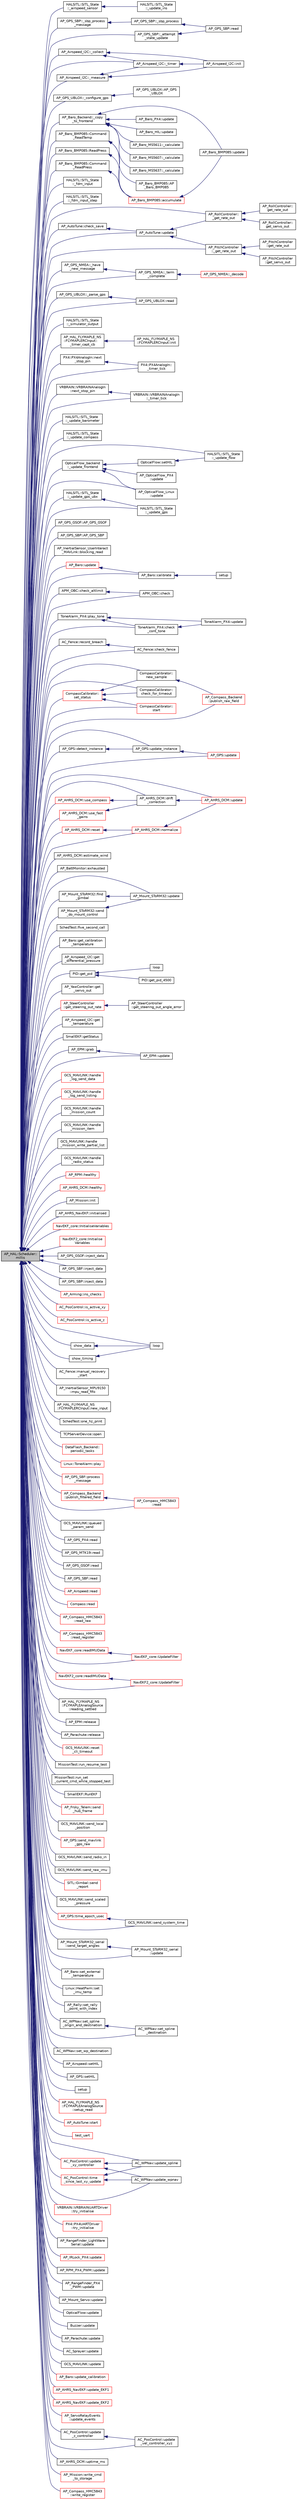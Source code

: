 digraph "AP_HAL::Scheduler::millis"
{
 // INTERACTIVE_SVG=YES
  edge [fontname="Helvetica",fontsize="10",labelfontname="Helvetica",labelfontsize="10"];
  node [fontname="Helvetica",fontsize="10",shape=record];
  rankdir="LR";
  Node1 [label="AP_HAL::Scheduler::\lmillis",height=0.2,width=0.4,color="black", fillcolor="grey75", style="filled", fontcolor="black"];
  Node1 -> Node2 [dir="back",color="midnightblue",fontsize="10",style="solid",fontname="Helvetica"];
  Node2 [label="HALSITL::SITL_State\l::_airspeed_sensor",height=0.2,width=0.4,color="black", fillcolor="white", style="filled",URL="$classHALSITL_1_1SITL__State.html#ae5917592b5a98291ace3e664c95b5ebc"];
  Node2 -> Node3 [dir="back",color="midnightblue",fontsize="10",style="solid",fontname="Helvetica"];
  Node3 [label="HALSITL::SITL_State\l::_update_ins",height=0.2,width=0.4,color="black", fillcolor="white", style="filled",URL="$classHALSITL_1_1SITL__State.html#a9f7ecf8cafc351952b5a22863fbeeda6"];
  Node1 -> Node4 [dir="back",color="midnightblue",fontsize="10",style="solid",fontname="Helvetica"];
  Node4 [label="AP_GPS_SBP::_attempt\l_state_update",height=0.2,width=0.4,color="black", fillcolor="white", style="filled",URL="$classAP__GPS__SBP.html#af9e1e7cae1c58891c9a47a6ae6425491"];
  Node4 -> Node5 [dir="back",color="midnightblue",fontsize="10",style="solid",fontname="Helvetica"];
  Node5 [label="AP_GPS_SBP::read",height=0.2,width=0.4,color="black", fillcolor="white", style="filled",URL="$classAP__GPS__SBP.html#a3fa95c1c1f83ad45a11a61d604e61d8d"];
  Node1 -> Node6 [dir="back",color="midnightblue",fontsize="10",style="solid",fontname="Helvetica"];
  Node6 [label="AP_Airspeed_I2C::_collect",height=0.2,width=0.4,color="black", fillcolor="white", style="filled",URL="$classAP__Airspeed__I2C.html#a2e3f4cba747d6d84f9a6ea3d405747f5"];
  Node6 -> Node7 [dir="back",color="midnightblue",fontsize="10",style="solid",fontname="Helvetica"];
  Node7 [label="AP_Airspeed_I2C::_timer",height=0.2,width=0.4,color="black", fillcolor="white", style="filled",URL="$classAP__Airspeed__I2C.html#ae0c3a29113f2d510c326ebfc9c430ba6"];
  Node7 -> Node8 [dir="back",color="midnightblue",fontsize="10",style="solid",fontname="Helvetica"];
  Node8 [label="AP_Airspeed_I2C::init",height=0.2,width=0.4,color="black", fillcolor="white", style="filled",URL="$classAP__Airspeed__I2C.html#a4b23d137404cccf692266d066dd126dc"];
  Node6 -> Node8 [dir="back",color="midnightblue",fontsize="10",style="solid",fontname="Helvetica"];
  Node1 -> Node9 [dir="back",color="midnightblue",fontsize="10",style="solid",fontname="Helvetica"];
  Node9 [label="AP_GPS_UBLOX::_configure_gps",height=0.2,width=0.4,color="black", fillcolor="white", style="filled",URL="$classAP__GPS__UBLOX.html#afb91ccbcc4849251ee0a39e3ef419375"];
  Node9 -> Node10 [dir="back",color="midnightblue",fontsize="10",style="solid",fontname="Helvetica"];
  Node10 [label="AP_GPS_UBLOX::AP_GPS\l_UBLOX",height=0.2,width=0.4,color="black", fillcolor="white", style="filled",URL="$classAP__GPS__UBLOX.html#a0544590f35bd965c5ac93f8d98a340df"];
  Node1 -> Node11 [dir="back",color="midnightblue",fontsize="10",style="solid",fontname="Helvetica"];
  Node11 [label="AP_Baro_Backend::_copy\l_to_frontend",height=0.2,width=0.4,color="black", fillcolor="white", style="filled",URL="$classAP__Baro__Backend.html#ad70c9cb450b4a7f5085d5b118ad90325"];
  Node11 -> Node12 [dir="back",color="midnightblue",fontsize="10",style="solid",fontname="Helvetica"];
  Node12 [label="AP_Baro_MS5611::_calculate",height=0.2,width=0.4,color="black", fillcolor="white", style="filled",URL="$classAP__Baro__MS5611.html#af4231d950df2a9656c6cf8ff6dee7d60"];
  Node11 -> Node13 [dir="back",color="midnightblue",fontsize="10",style="solid",fontname="Helvetica"];
  Node13 [label="AP_Baro_MS5607::_calculate",height=0.2,width=0.4,color="black", fillcolor="white", style="filled",URL="$classAP__Baro__MS5607.html#afa0f14f882000d9bf4dc410f064faa80"];
  Node11 -> Node14 [dir="back",color="midnightblue",fontsize="10",style="solid",fontname="Helvetica"];
  Node14 [label="AP_Baro_MS5637::_calculate",height=0.2,width=0.4,color="black", fillcolor="white", style="filled",URL="$classAP__Baro__MS5637.html#a9596a29b8efb4007604ce72965c3f7ad"];
  Node11 -> Node15 [dir="back",color="midnightblue",fontsize="10",style="solid",fontname="Helvetica"];
  Node15 [label="AP_Baro_PX4::update",height=0.2,width=0.4,color="black", fillcolor="white", style="filled",URL="$classAP__Baro__PX4.html#ad1567a4cad0762451ae7d01a5471d000"];
  Node11 -> Node16 [dir="back",color="midnightblue",fontsize="10",style="solid",fontname="Helvetica"];
  Node16 [label="AP_Baro_BMP085::update",height=0.2,width=0.4,color="black", fillcolor="white", style="filled",URL="$classAP__Baro__BMP085.html#a2aa3463e9e908fef68b1f5ab699f1357"];
  Node11 -> Node17 [dir="back",color="midnightblue",fontsize="10",style="solid",fontname="Helvetica"];
  Node17 [label="AP_Baro_HIL::update",height=0.2,width=0.4,color="black", fillcolor="white", style="filled",URL="$classAP__Baro__HIL.html#ae8fa8144136d020a776337f27c7cf7fa"];
  Node1 -> Node18 [dir="back",color="midnightblue",fontsize="10",style="solid",fontname="Helvetica"];
  Node18 [label="HALSITL::SITL_State\l::_fdm_input",height=0.2,width=0.4,color="black", fillcolor="white", style="filled",URL="$classHALSITL_1_1SITL__State.html#af9bfcaa8ed54183483f647e508c85ab8"];
  Node1 -> Node19 [dir="back",color="midnightblue",fontsize="10",style="solid",fontname="Helvetica"];
  Node19 [label="HALSITL::SITL_State\l::_fdm_input_step",height=0.2,width=0.4,color="black", fillcolor="white", style="filled",URL="$classHALSITL_1_1SITL__State.html#ae31c93a26ca780bb508dded2498e2e93"];
  Node1 -> Node20 [dir="back",color="midnightblue",fontsize="10",style="solid",fontname="Helvetica"];
  Node20 [label="AP_RollController::\l_get_rate_out",height=0.2,width=0.4,color="black", fillcolor="white", style="filled",URL="$classAP__RollController.html#a702a5fbdae8598e86dc2aa73b8f59089"];
  Node20 -> Node21 [dir="back",color="midnightblue",fontsize="10",style="solid",fontname="Helvetica"];
  Node21 [label="AP_RollController::\lget_rate_out",height=0.2,width=0.4,color="black", fillcolor="white", style="filled",URL="$classAP__RollController.html#a8cf832c8a75c50c1fd4caf4eace7b34f"];
  Node20 -> Node22 [dir="back",color="midnightblue",fontsize="10",style="solid",fontname="Helvetica"];
  Node22 [label="AP_RollController::\lget_servo_out",height=0.2,width=0.4,color="black", fillcolor="white", style="filled",URL="$classAP__RollController.html#a8995f6c95b27e132a6aa49f5fe9512ae"];
  Node1 -> Node23 [dir="back",color="midnightblue",fontsize="10",style="solid",fontname="Helvetica"];
  Node23 [label="AP_PitchController\l::_get_rate_out",height=0.2,width=0.4,color="black", fillcolor="white", style="filled",URL="$classAP__PitchController.html#a4613b491d225c7ee7eac435f79d7c495"];
  Node23 -> Node24 [dir="back",color="midnightblue",fontsize="10",style="solid",fontname="Helvetica"];
  Node24 [label="AP_PitchController\l::get_rate_out",height=0.2,width=0.4,color="black", fillcolor="white", style="filled",URL="$classAP__PitchController.html#ad305f4274a77eaffb5b0dc064cfc31ba"];
  Node23 -> Node25 [dir="back",color="midnightblue",fontsize="10",style="solid",fontname="Helvetica"];
  Node25 [label="AP_PitchController\l::get_servo_out",height=0.2,width=0.4,color="black", fillcolor="white", style="filled",URL="$classAP__PitchController.html#a705d9814ebad894375332f012dd768df"];
  Node1 -> Node26 [dir="back",color="midnightblue",fontsize="10",style="solid",fontname="Helvetica"];
  Node26 [label="AP_GPS_NMEA::_have\l_new_message",height=0.2,width=0.4,color="black", fillcolor="white", style="filled",URL="$classAP__GPS__NMEA.html#ac00d59b8629fb189c9c3845a0947c1fc",tooltip="return true if we have a new set of NMEA messages "];
  Node26 -> Node27 [dir="back",color="midnightblue",fontsize="10",style="solid",fontname="Helvetica"];
  Node27 [label="AP_GPS_NMEA::_term\l_complete",height=0.2,width=0.4,color="black", fillcolor="white", style="filled",URL="$classAP__GPS__NMEA.html#ab82936a41e41786f03aea079978de6bc"];
  Node27 -> Node28 [dir="back",color="midnightblue",fontsize="10",style="solid",fontname="Helvetica"];
  Node28 [label="AP_GPS_NMEA::_decode",height=0.2,width=0.4,color="red", fillcolor="white", style="filled",URL="$classAP__GPS__NMEA.html#a955545b788a23ec083d91b961391429b"];
  Node1 -> Node29 [dir="back",color="midnightblue",fontsize="10",style="solid",fontname="Helvetica"];
  Node29 [label="AP_Airspeed_I2C::_measure",height=0.2,width=0.4,color="black", fillcolor="white", style="filled",URL="$classAP__Airspeed__I2C.html#ad0ec1b71cf2afb80bc810818662c3420"];
  Node29 -> Node7 [dir="back",color="midnightblue",fontsize="10",style="solid",fontname="Helvetica"];
  Node29 -> Node8 [dir="back",color="midnightblue",fontsize="10",style="solid",fontname="Helvetica"];
  Node1 -> Node30 [dir="back",color="midnightblue",fontsize="10",style="solid",fontname="Helvetica"];
  Node30 [label="AP_GPS_UBLOX::_parse_gps",height=0.2,width=0.4,color="black", fillcolor="white", style="filled",URL="$classAP__GPS__UBLOX.html#a16ae8ab4b0babfbc2245beb0a438ec33"];
  Node30 -> Node31 [dir="back",color="midnightblue",fontsize="10",style="solid",fontname="Helvetica"];
  Node31 [label="AP_GPS_UBLOX::read",height=0.2,width=0.4,color="black", fillcolor="white", style="filled",URL="$classAP__GPS__UBLOX.html#a09825f5ca37ee9bdb5e0939a4073a84e"];
  Node1 -> Node32 [dir="back",color="midnightblue",fontsize="10",style="solid",fontname="Helvetica"];
  Node32 [label="AP_GPS_SBP::_sbp_process\l_message",height=0.2,width=0.4,color="black", fillcolor="white", style="filled",URL="$classAP__GPS__SBP.html#a95d51866fda5a620229c74d5684acce4"];
  Node32 -> Node33 [dir="back",color="midnightblue",fontsize="10",style="solid",fontname="Helvetica"];
  Node33 [label="AP_GPS_SBP::_sbp_process",height=0.2,width=0.4,color="black", fillcolor="white", style="filled",URL="$classAP__GPS__SBP.html#ad6291fa91e5c338da770ffdfefb6cd8a"];
  Node33 -> Node5 [dir="back",color="midnightblue",fontsize="10",style="solid",fontname="Helvetica"];
  Node1 -> Node34 [dir="back",color="midnightblue",fontsize="10",style="solid",fontname="Helvetica"];
  Node34 [label="HALSITL::SITL_State\l::_simulator_output",height=0.2,width=0.4,color="black", fillcolor="white", style="filled",URL="$classHALSITL_1_1SITL__State.html#abc81c3711f55857cc308a45ff01abdee"];
  Node1 -> Node27 [dir="back",color="midnightblue",fontsize="10",style="solid",fontname="Helvetica"];
  Node1 -> Node7 [dir="back",color="midnightblue",fontsize="10",style="solid",fontname="Helvetica"];
  Node1 -> Node35 [dir="back",color="midnightblue",fontsize="10",style="solid",fontname="Helvetica"];
  Node35 [label="AP_HAL_FLYMAPLE_NS\l::FLYMAPLERCInput::\l_timer_capt_cb",height=0.2,width=0.4,color="black", fillcolor="white", style="filled",URL="$classAP__HAL__FLYMAPLE__NS_1_1FLYMAPLERCInput.html#a0bc4ed79ccf76a16ff3fefd99bcb5c50"];
  Node35 -> Node36 [dir="back",color="midnightblue",fontsize="10",style="solid",fontname="Helvetica"];
  Node36 [label="AP_HAL_FLYMAPLE_NS\l::FLYMAPLERCInput::init",height=0.2,width=0.4,color="black", fillcolor="white", style="filled",URL="$classAP__HAL__FLYMAPLE__NS_1_1FLYMAPLERCInput.html#a2fe97dc26f329cd018d4cff6884f5d74"];
  Node1 -> Node37 [dir="back",color="midnightblue",fontsize="10",style="solid",fontname="Helvetica"];
  Node37 [label="PX4::PX4AnalogIn::\l_timer_tick",height=0.2,width=0.4,color="black", fillcolor="white", style="filled",URL="$classPX4_1_1PX4AnalogIn.html#a8a56bfd768600281c018928ffe92e638"];
  Node1 -> Node38 [dir="back",color="midnightblue",fontsize="10",style="solid",fontname="Helvetica"];
  Node38 [label="VRBRAIN::VRBRAINAnalogIn\l::_timer_tick",height=0.2,width=0.4,color="black", fillcolor="white", style="filled",URL="$classVRBRAIN_1_1VRBRAINAnalogIn.html#a40d1f2b6221fd1af277a15d8c4c2b841"];
  Node1 -> Node39 [dir="back",color="midnightblue",fontsize="10",style="solid",fontname="Helvetica"];
  Node39 [label="HALSITL::SITL_State\l::_update_barometer",height=0.2,width=0.4,color="black", fillcolor="white", style="filled",URL="$classHALSITL_1_1SITL__State.html#ad26bb1d7830251e69d15f0fbb02068cf"];
  Node1 -> Node40 [dir="back",color="midnightblue",fontsize="10",style="solid",fontname="Helvetica"];
  Node40 [label="HALSITL::SITL_State\l::_update_compass",height=0.2,width=0.4,color="black", fillcolor="white", style="filled",URL="$classHALSITL_1_1SITL__State.html#aa519ffad661a850c5b8534c2973fd888"];
  Node1 -> Node41 [dir="back",color="midnightblue",fontsize="10",style="solid",fontname="Helvetica"];
  Node41 [label="HALSITL::SITL_State\l::_update_flow",height=0.2,width=0.4,color="black", fillcolor="white", style="filled",URL="$classHALSITL_1_1SITL__State.html#a37c3534ef88c31b2d57f0aee8018d6ed"];
  Node1 -> Node42 [dir="back",color="midnightblue",fontsize="10",style="solid",fontname="Helvetica"];
  Node42 [label="OpticalFlow_backend\l::_update_frontend",height=0.2,width=0.4,color="black", fillcolor="white", style="filled",URL="$classOpticalFlow__backend.html#ab72ed837eb3db59b87bf26c3bc5cc6b8"];
  Node42 -> Node43 [dir="back",color="midnightblue",fontsize="10",style="solid",fontname="Helvetica"];
  Node43 [label="OpticalFlow::setHIL",height=0.2,width=0.4,color="black", fillcolor="white", style="filled",URL="$classOpticalFlow.html#a03fd2db14c3efc228551e702303d59f8"];
  Node43 -> Node41 [dir="back",color="midnightblue",fontsize="10",style="solid",fontname="Helvetica"];
  Node42 -> Node44 [dir="back",color="midnightblue",fontsize="10",style="solid",fontname="Helvetica"];
  Node44 [label="AP_OpticalFlow_PX4\l::update",height=0.2,width=0.4,color="black", fillcolor="white", style="filled",URL="$classAP__OpticalFlow__PX4.html#a7dd61e7b2db436c10012fc17c378d4ac"];
  Node42 -> Node45 [dir="back",color="midnightblue",fontsize="10",style="solid",fontname="Helvetica"];
  Node45 [label="AP_OpticalFlow_Linux\l::update",height=0.2,width=0.4,color="black", fillcolor="white", style="filled",URL="$classAP__OpticalFlow__Linux.html#a88800d4451ce550131031a4629a0c57a"];
  Node1 -> Node46 [dir="back",color="midnightblue",fontsize="10",style="solid",fontname="Helvetica"];
  Node46 [label="HALSITL::SITL_State\l::_update_gps",height=0.2,width=0.4,color="black", fillcolor="white", style="filled",URL="$classHALSITL_1_1SITL__State.html#a09b6857a6f87a51390d4e045cb671207"];
  Node1 -> Node47 [dir="back",color="midnightblue",fontsize="10",style="solid",fontname="Helvetica"];
  Node47 [label="HALSITL::SITL_State\l::_update_gps_ubx",height=0.2,width=0.4,color="black", fillcolor="white", style="filled",URL="$classHALSITL_1_1SITL__State.html#ae951381abd36ab24c6a4311ebf78a8e9"];
  Node47 -> Node46 [dir="back",color="midnightblue",fontsize="10",style="solid",fontname="Helvetica"];
  Node1 -> Node48 [dir="back",color="midnightblue",fontsize="10",style="solid",fontname="Helvetica"];
  Node48 [label="AP_GPS_GSOF::AP_GPS_GSOF",height=0.2,width=0.4,color="black", fillcolor="white", style="filled",URL="$classAP__GPS__GSOF.html#aec41afcb9cf873ac94f3da3591f375cc"];
  Node1 -> Node49 [dir="back",color="midnightblue",fontsize="10",style="solid",fontname="Helvetica"];
  Node49 [label="AP_GPS_SBP::AP_GPS_SBP",height=0.2,width=0.4,color="black", fillcolor="white", style="filled",URL="$classAP__GPS__SBP.html#a5330643cab6ccc8bdd48a139d27d7bf0"];
  Node1 -> Node50 [dir="back",color="midnightblue",fontsize="10",style="solid",fontname="Helvetica"];
  Node50 [label="AP_InertialSensor_UserInteract\l_MAVLink::blocking_read",height=0.2,width=0.4,color="black", fillcolor="white", style="filled",URL="$classAP__InertialSensor__UserInteract__MAVLink.html#a48aca70929432691988f04da6a6797e9"];
  Node1 -> Node51 [dir="back",color="midnightblue",fontsize="10",style="solid",fontname="Helvetica"];
  Node51 [label="AP_Baro::calibrate",height=0.2,width=0.4,color="black", fillcolor="white", style="filled",URL="$classAP__Baro.html#aead101a2ea48cacf195ea157e8b5c7da"];
  Node51 -> Node52 [dir="back",color="midnightblue",fontsize="10",style="solid",fontname="Helvetica"];
  Node52 [label="setup",height=0.2,width=0.4,color="black", fillcolor="white", style="filled",URL="$BARO__generic_8cpp.html#a4fc01d736fe50cf5b977f755b675f11d"];
  Node1 -> Node53 [dir="back",color="midnightblue",fontsize="10",style="solid",fontname="Helvetica"];
  Node53 [label="APM_OBC::check",height=0.2,width=0.4,color="black", fillcolor="white", style="filled",URL="$classAPM__OBC.html#abcd546549be8688ab9cd0c46147dc077"];
  Node1 -> Node54 [dir="back",color="midnightblue",fontsize="10",style="solid",fontname="Helvetica"];
  Node54 [label="APM_OBC::check_altlimit",height=0.2,width=0.4,color="black", fillcolor="white", style="filled",URL="$classAPM__OBC.html#a208f90315a886e5688d8f425425afad8"];
  Node54 -> Node53 [dir="back",color="midnightblue",fontsize="10",style="solid",fontname="Helvetica"];
  Node1 -> Node55 [dir="back",color="midnightblue",fontsize="10",style="solid",fontname="Helvetica"];
  Node55 [label="ToneAlarm_PX4::check\l_cont_tone",height=0.2,width=0.4,color="black", fillcolor="white", style="filled",URL="$classToneAlarm__PX4.html#abb5cda80288f2d2dca9d9e5c7e5fd920"];
  Node55 -> Node56 [dir="back",color="midnightblue",fontsize="10",style="solid",fontname="Helvetica"];
  Node56 [label="ToneAlarm_PX4::update",height=0.2,width=0.4,color="black", fillcolor="white", style="filled",URL="$classToneAlarm__PX4.html#afa62a6241bf150720d1f8d16c9e41cc2",tooltip="update - updates led according to timed_updated. Should be called at 50Hz "];
  Node1 -> Node57 [dir="back",color="midnightblue",fontsize="10",style="solid",fontname="Helvetica"];
  Node57 [label="AC_Fence::check_fence",height=0.2,width=0.4,color="black", fillcolor="white", style="filled",URL="$classAC__Fence.html#a730e2005dc74a0a70ee16bfb9569baeb"];
  Node1 -> Node58 [dir="back",color="midnightblue",fontsize="10",style="solid",fontname="Helvetica"];
  Node58 [label="CompassCalibrator::\lcheck_for_timeout",height=0.2,width=0.4,color="black", fillcolor="white", style="filled",URL="$classCompassCalibrator.html#a62c2a942fc44357860fe22df7ffdccf2"];
  Node1 -> Node59 [dir="back",color="midnightblue",fontsize="10",style="solid",fontname="Helvetica"];
  Node59 [label="AP_AutoTune::check_save",height=0.2,width=0.4,color="black", fillcolor="white", style="filled",URL="$classAP__AutoTune.html#ac05a94ad7cd4c42e14182d9ba5f861db"];
  Node59 -> Node60 [dir="back",color="midnightblue",fontsize="10",style="solid",fontname="Helvetica"];
  Node60 [label="AP_AutoTune::update",height=0.2,width=0.4,color="black", fillcolor="white", style="filled",URL="$classAP__AutoTune.html#af5c523db0ac4313e8098fec4b8f5f2f1"];
  Node60 -> Node20 [dir="back",color="midnightblue",fontsize="10",style="solid",fontname="Helvetica"];
  Node60 -> Node23 [dir="back",color="midnightblue",fontsize="10",style="solid",fontname="Helvetica"];
  Node1 -> Node61 [dir="back",color="midnightblue",fontsize="10",style="solid",fontname="Helvetica"];
  Node61 [label="AP_Baro_BMP085::Command\l_ReadPress",height=0.2,width=0.4,color="black", fillcolor="white", style="filled",URL="$classAP__Baro__BMP085.html#a3e1a7692b1f37a05939ba7c42bc63fc8"];
  Node61 -> Node62 [dir="back",color="midnightblue",fontsize="10",style="solid",fontname="Helvetica"];
  Node62 [label="AP_Baro_BMP085::accumulate",height=0.2,width=0.4,color="red", fillcolor="white", style="filled",URL="$classAP__Baro__BMP085.html#a17a0aef961a4ce8aa39073d889f678d6"];
  Node62 -> Node16 [dir="back",color="midnightblue",fontsize="10",style="solid",fontname="Helvetica"];
  Node1 -> Node63 [dir="back",color="midnightblue",fontsize="10",style="solid",fontname="Helvetica"];
  Node63 [label="AP_Baro_BMP085::Command\l_ReadTemp",height=0.2,width=0.4,color="black", fillcolor="white", style="filled",URL="$classAP__Baro__BMP085.html#a1d67783c485f23ca9c80a97bd5722c21"];
  Node63 -> Node62 [dir="back",color="midnightblue",fontsize="10",style="solid",fontname="Helvetica"];
  Node63 -> Node64 [dir="back",color="midnightblue",fontsize="10",style="solid",fontname="Helvetica"];
  Node64 [label="AP_Baro_BMP085::AP\l_Baro_BMP085",height=0.2,width=0.4,color="black", fillcolor="white", style="filled",URL="$classAP__Baro__BMP085.html#a2391b8ea8db43eed0d79e419798e747f"];
  Node1 -> Node65 [dir="back",color="midnightblue",fontsize="10",style="solid",fontname="Helvetica"];
  Node65 [label="AP_GPS::detect_instance",height=0.2,width=0.4,color="black", fillcolor="white", style="filled",URL="$classAP__GPS.html#a4bdd5c70ed358b4147a58c7d09f040dd"];
  Node65 -> Node66 [dir="back",color="midnightblue",fontsize="10",style="solid",fontname="Helvetica"];
  Node66 [label="AP_GPS::update_instance",height=0.2,width=0.4,color="black", fillcolor="white", style="filled",URL="$classAP__GPS.html#a83302e8b52e5d01ae67375b3542eb460"];
  Node66 -> Node67 [dir="back",color="midnightblue",fontsize="10",style="solid",fontname="Helvetica"];
  Node67 [label="AP_GPS::update",height=0.2,width=0.4,color="red", fillcolor="white", style="filled",URL="$classAP__GPS.html#afe04427a47ab5e630cb979815abd911e"];
  Node1 -> Node68 [dir="back",color="midnightblue",fontsize="10",style="solid",fontname="Helvetica"];
  Node68 [label="AP_AHRS_DCM::drift\l_correction",height=0.2,width=0.4,color="black", fillcolor="white", style="filled",URL="$classAP__AHRS__DCM.html#a8c3304b59bc6a27f24c686985c100549"];
  Node68 -> Node69 [dir="back",color="midnightblue",fontsize="10",style="solid",fontname="Helvetica"];
  Node69 [label="AP_AHRS_DCM::update",height=0.2,width=0.4,color="red", fillcolor="white", style="filled",URL="$classAP__AHRS__DCM.html#a6bf59b99999767fdbf4dfd363bc51bfd"];
  Node1 -> Node70 [dir="back",color="midnightblue",fontsize="10",style="solid",fontname="Helvetica"];
  Node70 [label="AP_AHRS_DCM::estimate_wind",height=0.2,width=0.4,color="black", fillcolor="white", style="filled",URL="$classAP__AHRS__DCM.html#a757a939cd2b3276bd34493d797abdbbc"];
  Node1 -> Node71 [dir="back",color="midnightblue",fontsize="10",style="solid",fontname="Helvetica"];
  Node71 [label="AP_BattMonitor::exhausted",height=0.2,width=0.4,color="black", fillcolor="white", style="filled",URL="$classAP__BattMonitor.html#af4f82f91854e1a8b04745ab05f932c0f",tooltip="exhausted - returns true if the battery&#39;s voltage remains below the low_voltage for 10 seconds or rem..."];
  Node1 -> Node72 [dir="back",color="midnightblue",fontsize="10",style="solid",fontname="Helvetica"];
  Node72 [label="AP_Mount_SToRM32::find\l_gimbal",height=0.2,width=0.4,color="black", fillcolor="white", style="filled",URL="$classAP__Mount__SToRM32.html#a2ec4b2a08f50c26bc0e81c0108ce4c68"];
  Node72 -> Node73 [dir="back",color="midnightblue",fontsize="10",style="solid",fontname="Helvetica"];
  Node73 [label="AP_Mount_SToRM32::update",height=0.2,width=0.4,color="black", fillcolor="white", style="filled",URL="$classAP__Mount__SToRM32.html#ace0a2b82782d8c587ed2ae17fc123e99"];
  Node1 -> Node74 [dir="back",color="midnightblue",fontsize="10",style="solid",fontname="Helvetica"];
  Node74 [label="SchedTest::five_second_call",height=0.2,width=0.4,color="black", fillcolor="white", style="filled",URL="$classSchedTest.html#ab41681c4e9b1eda12cc3f85ed89e82cf"];
  Node1 -> Node75 [dir="back",color="midnightblue",fontsize="10",style="solid",fontname="Helvetica"];
  Node75 [label="AP_Baro::get_calibration\l_temperature",height=0.2,width=0.4,color="black", fillcolor="white", style="filled",URL="$classAP__Baro.html#ac362a60180eae7eea6837c9b89d1ce06"];
  Node1 -> Node76 [dir="back",color="midnightblue",fontsize="10",style="solid",fontname="Helvetica"];
  Node76 [label="AP_Airspeed_I2C::get\l_differential_pressure",height=0.2,width=0.4,color="black", fillcolor="white", style="filled",URL="$classAP__Airspeed__I2C.html#a19646e46f5a7bea4c397472e9d22ebe6"];
  Node1 -> Node77 [dir="back",color="midnightblue",fontsize="10",style="solid",fontname="Helvetica"];
  Node77 [label="PID::get_pid",height=0.2,width=0.4,color="black", fillcolor="white", style="filled",URL="$classPID.html#a28e600e906e006863e9018e66422bde6"];
  Node77 -> Node78 [dir="back",color="midnightblue",fontsize="10",style="solid",fontname="Helvetica"];
  Node78 [label="PID::get_pid_4500",height=0.2,width=0.4,color="black", fillcolor="white", style="filled",URL="$classPID.html#ac4e023c6e2d4957b670110e0466a7539"];
  Node77 -> Node79 [dir="back",color="midnightblue",fontsize="10",style="solid",fontname="Helvetica"];
  Node79 [label="loop",height=0.2,width=0.4,color="black", fillcolor="white", style="filled",URL="$examples_2pid_2pid_8cpp.html#afe461d27b9c48d5921c00d521181f12f"];
  Node1 -> Node80 [dir="back",color="midnightblue",fontsize="10",style="solid",fontname="Helvetica"];
  Node80 [label="AP_YawController::get\l_servo_out",height=0.2,width=0.4,color="black", fillcolor="white", style="filled",URL="$classAP__YawController.html#a0cff30a9e52de0ba04dd26661a1f4506"];
  Node1 -> Node81 [dir="back",color="midnightblue",fontsize="10",style="solid",fontname="Helvetica"];
  Node81 [label="AP_SteerController\l::get_steering_out_rate",height=0.2,width=0.4,color="red", fillcolor="white", style="filled",URL="$classAP__SteerController.html#aaf42965b867c847976199bb550f7a529"];
  Node81 -> Node82 [dir="back",color="midnightblue",fontsize="10",style="solid",fontname="Helvetica"];
  Node82 [label="AP_SteerController\l::get_steering_out_angle_error",height=0.2,width=0.4,color="black", fillcolor="white", style="filled",URL="$classAP__SteerController.html#a58fa2b841c4507318c4560ff237b4db9"];
  Node1 -> Node83 [dir="back",color="midnightblue",fontsize="10",style="solid",fontname="Helvetica"];
  Node83 [label="AP_Airspeed_I2C::get\l_temperature",height=0.2,width=0.4,color="black", fillcolor="white", style="filled",URL="$classAP__Airspeed__I2C.html#a2a8f5a8b413401574b140a28de2194d2"];
  Node1 -> Node84 [dir="back",color="midnightblue",fontsize="10",style="solid",fontname="Helvetica"];
  Node84 [label="SmallEKF::getStatus",height=0.2,width=0.4,color="black", fillcolor="white", style="filled",URL="$classSmallEKF.html#a9db97124124c9e6b66d122c0ba91ed8c"];
  Node1 -> Node85 [dir="back",color="midnightblue",fontsize="10",style="solid",fontname="Helvetica"];
  Node85 [label="AP_EPM::grab",height=0.2,width=0.4,color="black", fillcolor="white", style="filled",URL="$classAP__EPM.html#a01be3c7a9089329a69c7a24e3bcd03da"];
  Node85 -> Node86 [dir="back",color="midnightblue",fontsize="10",style="solid",fontname="Helvetica"];
  Node86 [label="AP_EPM::update",height=0.2,width=0.4,color="black", fillcolor="white", style="filled",URL="$classAP__EPM.html#a2546cd964a2695acfe0e6eb56aaf8718"];
  Node1 -> Node87 [dir="back",color="midnightblue",fontsize="10",style="solid",fontname="Helvetica"];
  Node87 [label="GCS_MAVLINK::handle\l_log_send_data",height=0.2,width=0.4,color="red", fillcolor="white", style="filled",URL="$classGCS__MAVLINK.html#a85823a47df8b14becd807722f9f90b80"];
  Node1 -> Node88 [dir="back",color="midnightblue",fontsize="10",style="solid",fontname="Helvetica"];
  Node88 [label="GCS_MAVLINK::handle\l_log_send_listing",height=0.2,width=0.4,color="red", fillcolor="white", style="filled",URL="$classGCS__MAVLINK.html#add5099b4e743990e0e0de5bc607660e6"];
  Node1 -> Node89 [dir="back",color="midnightblue",fontsize="10",style="solid",fontname="Helvetica"];
  Node89 [label="GCS_MAVLINK::handle\l_mission_count",height=0.2,width=0.4,color="black", fillcolor="white", style="filled",URL="$classGCS__MAVLINK.html#ac7ef3fc15b352cb905b202906367e466"];
  Node1 -> Node90 [dir="back",color="midnightblue",fontsize="10",style="solid",fontname="Helvetica"];
  Node90 [label="GCS_MAVLINK::handle\l_mission_item",height=0.2,width=0.4,color="black", fillcolor="white", style="filled",URL="$classGCS__MAVLINK.html#a143a91427102a9aea995d10bad67f435"];
  Node1 -> Node91 [dir="back",color="midnightblue",fontsize="10",style="solid",fontname="Helvetica"];
  Node91 [label="GCS_MAVLINK::handle\l_mission_write_partial_list",height=0.2,width=0.4,color="black", fillcolor="white", style="filled",URL="$classGCS__MAVLINK.html#add72083180081323352d4f701ae0d7d2"];
  Node1 -> Node92 [dir="back",color="midnightblue",fontsize="10",style="solid",fontname="Helvetica"];
  Node92 [label="GCS_MAVLINK::handle\l_radio_status",height=0.2,width=0.4,color="black", fillcolor="white", style="filled",URL="$classGCS__MAVLINK.html#a95855cb1b5e848b644d0fdeb1009a031"];
  Node1 -> Node93 [dir="back",color="midnightblue",fontsize="10",style="solid",fontname="Helvetica"];
  Node93 [label="AP_RPM::healthy",height=0.2,width=0.4,color="red", fillcolor="white", style="filled",URL="$classAP__RPM.html#abc56e8f9ca5bfb3c35d8e01f819913c3"];
  Node1 -> Node94 [dir="back",color="midnightblue",fontsize="10",style="solid",fontname="Helvetica"];
  Node94 [label="AP_AHRS_DCM::healthy",height=0.2,width=0.4,color="red", fillcolor="white", style="filled",URL="$classAP__AHRS__DCM.html#a69d16f18baeae031627c15ae162b3371"];
  Node1 -> Node95 [dir="back",color="midnightblue",fontsize="10",style="solid",fontname="Helvetica"];
  Node95 [label="AP_Mission::init",height=0.2,width=0.4,color="black", fillcolor="white", style="filled",URL="$classAP__Mission.html#aca08705d731469bf69daa788d93af56b",tooltip="init - initialises this library including checks the version in eeprom matches this library ..."];
  Node1 -> Node96 [dir="back",color="midnightblue",fontsize="10",style="solid",fontname="Helvetica"];
  Node96 [label="AP_AHRS_NavEKF::initialised",height=0.2,width=0.4,color="black", fillcolor="white", style="filled",URL="$classAP__AHRS__NavEKF.html#a7a85c2a353c2a684b6c5ade622a99ede"];
  Node1 -> Node97 [dir="back",color="midnightblue",fontsize="10",style="solid",fontname="Helvetica"];
  Node97 [label="NavEKF_core::InitialiseVariables",height=0.2,width=0.4,color="red", fillcolor="white", style="filled",URL="$classNavEKF__core.html#ab210d038b218505544b05cff43916437"];
  Node1 -> Node98 [dir="back",color="midnightblue",fontsize="10",style="solid",fontname="Helvetica"];
  Node98 [label="NavEKF2_core::Initialise\lVariables",height=0.2,width=0.4,color="red", fillcolor="white", style="filled",URL="$classNavEKF2__core.html#a1558cddf403660156210ac9d7dcf29db"];
  Node1 -> Node99 [dir="back",color="midnightblue",fontsize="10",style="solid",fontname="Helvetica"];
  Node99 [label="AP_GPS_GSOF::inject_data",height=0.2,width=0.4,color="black", fillcolor="white", style="filled",URL="$classAP__GPS__GSOF.html#a590e9e36a3700ad140f910411ff93b7e"];
  Node1 -> Node100 [dir="back",color="midnightblue",fontsize="10",style="solid",fontname="Helvetica"];
  Node100 [label="AP_GPS_SBF::inject_data",height=0.2,width=0.4,color="black", fillcolor="white", style="filled",URL="$classAP__GPS__SBF.html#a207ff9b8de4419edaa8f0966df7bbcdf"];
  Node1 -> Node101 [dir="back",color="midnightblue",fontsize="10",style="solid",fontname="Helvetica"];
  Node101 [label="AP_GPS_SBP::inject_data",height=0.2,width=0.4,color="black", fillcolor="white", style="filled",URL="$classAP__GPS__SBP.html#a839cd0de09e74c87975706b11b8859e8"];
  Node1 -> Node102 [dir="back",color="midnightblue",fontsize="10",style="solid",fontname="Helvetica"];
  Node102 [label="AP_Arming::ins_checks",height=0.2,width=0.4,color="red", fillcolor="white", style="filled",URL="$classAP__Arming.html#a98bb929393d206413a92adb94d443fc8"];
  Node1 -> Node103 [dir="back",color="midnightblue",fontsize="10",style="solid",fontname="Helvetica"];
  Node103 [label="AC_PosControl::is_active_xy",height=0.2,width=0.4,color="red", fillcolor="white", style="filled",URL="$classAC__PosControl.html#ad6864eaa25734c3908f5a77da3499a60"];
  Node1 -> Node104 [dir="back",color="midnightblue",fontsize="10",style="solid",fontname="Helvetica"];
  Node104 [label="AC_PosControl::is_active_z",height=0.2,width=0.4,color="red", fillcolor="white", style="filled",URL="$classAC__PosControl.html#aeaaab19261649e644c0c83b471a0325c"];
  Node1 -> Node105 [dir="back",color="midnightblue",fontsize="10",style="solid",fontname="Helvetica"];
  Node105 [label="loop",height=0.2,width=0.4,color="black", fillcolor="white", style="filled",URL="$AP__ADC__test_8cpp.html#afe461d27b9c48d5921c00d521181f12f"];
  Node1 -> Node106 [dir="back",color="midnightblue",fontsize="10",style="solid",fontname="Helvetica"];
  Node106 [label="AC_Fence::manual_recovery\l_start",height=0.2,width=0.4,color="black", fillcolor="white", style="filled",URL="$classAC__Fence.html#a32ddec2d811a21b723c83fca515a2004"];
  Node1 -> Node107 [dir="back",color="midnightblue",fontsize="10",style="solid",fontname="Helvetica"];
  Node107 [label="AP_InertialSensor_MPU9150\l::mpu_read_fifo",height=0.2,width=0.4,color="black", fillcolor="white", style="filled",URL="$classAP__InertialSensor__MPU9150.html#a4ffc7c830891e19a289795dc80886b42",tooltip="Get one packet from the FIFO. If sensors does not contain a particular sensor, disregard the data ret..."];
  Node1 -> Node108 [dir="back",color="midnightblue",fontsize="10",style="solid",fontname="Helvetica"];
  Node108 [label="AP_HAL_FLYMAPLE_NS\l::FLYMAPLERCInput::new_input",height=0.2,width=0.4,color="black", fillcolor="white", style="filled",URL="$classAP__HAL__FLYMAPLE__NS_1_1FLYMAPLERCInput.html#af3509a1f005083255b720e603b656531"];
  Node1 -> Node109 [dir="back",color="midnightblue",fontsize="10",style="solid",fontname="Helvetica"];
  Node109 [label="CompassCalibrator::\lnew_sample",height=0.2,width=0.4,color="black", fillcolor="white", style="filled",URL="$classCompassCalibrator.html#a6c7c445f97797add8279be5f7c2e112b"];
  Node109 -> Node110 [dir="back",color="midnightblue",fontsize="10",style="solid",fontname="Helvetica"];
  Node110 [label="AP_Compass_Backend\l::publish_raw_field",height=0.2,width=0.4,color="red", fillcolor="white", style="filled",URL="$classAP__Compass__Backend.html#ab7b0a43b8bfefe376092c2733bd69e4d"];
  Node1 -> Node111 [dir="back",color="midnightblue",fontsize="10",style="solid",fontname="Helvetica"];
  Node111 [label="PX4::PX4AnalogIn::next\l_stop_pin",height=0.2,width=0.4,color="black", fillcolor="white", style="filled",URL="$classPX4_1_1PX4AnalogIn.html#a7faa536d4196883a2cc9e634e7ef2bc3"];
  Node111 -> Node37 [dir="back",color="midnightblue",fontsize="10",style="solid",fontname="Helvetica"];
  Node1 -> Node112 [dir="back",color="midnightblue",fontsize="10",style="solid",fontname="Helvetica"];
  Node112 [label="VRBRAIN::VRBRAINAnalogIn\l::next_stop_pin",height=0.2,width=0.4,color="black", fillcolor="white", style="filled",URL="$classVRBRAIN_1_1VRBRAINAnalogIn.html#a3bd770ed51b38ce10d4f5db6f234485c"];
  Node112 -> Node38 [dir="back",color="midnightblue",fontsize="10",style="solid",fontname="Helvetica"];
  Node1 -> Node113 [dir="back",color="midnightblue",fontsize="10",style="solid",fontname="Helvetica"];
  Node113 [label="AP_AHRS_DCM::normalize",height=0.2,width=0.4,color="red", fillcolor="white", style="filled",URL="$classAP__AHRS__DCM.html#ace68e355f57ff433c22fab05ebecd549"];
  Node113 -> Node69 [dir="back",color="midnightblue",fontsize="10",style="solid",fontname="Helvetica"];
  Node1 -> Node114 [dir="back",color="midnightblue",fontsize="10",style="solid",fontname="Helvetica"];
  Node114 [label="SchedTest::one_hz_print",height=0.2,width=0.4,color="black", fillcolor="white", style="filled",URL="$classSchedTest.html#ab11a8f097babc5182851db5293ac2f50"];
  Node1 -> Node115 [dir="back",color="midnightblue",fontsize="10",style="solid",fontname="Helvetica"];
  Node115 [label="TCPServerDevice::open",height=0.2,width=0.4,color="black", fillcolor="white", style="filled",URL="$classTCPServerDevice.html#a79e43f960fa60a6d9f9334aafd08c90d"];
  Node1 -> Node116 [dir="back",color="midnightblue",fontsize="10",style="solid",fontname="Helvetica"];
  Node116 [label="DataFlash_Backend::\lperiodic_tasks",height=0.2,width=0.4,color="red", fillcolor="white", style="filled",URL="$classDataFlash__Backend.html#a1b3798baa61b65119a1bcdf82fd32df0"];
  Node1 -> Node117 [dir="back",color="midnightblue",fontsize="10",style="solid",fontname="Helvetica"];
  Node117 [label="Linux::ToneAlarm::play",height=0.2,width=0.4,color="red", fillcolor="white", style="filled",URL="$classLinux_1_1ToneAlarm.html#a397b7e793fa1026d00205f539106d653"];
  Node1 -> Node118 [dir="back",color="midnightblue",fontsize="10",style="solid",fontname="Helvetica"];
  Node118 [label="ToneAlarm_PX4::play_tone",height=0.2,width=0.4,color="black", fillcolor="white", style="filled",URL="$classToneAlarm__PX4.html#a6b00305a172a33a394db378444bc4683",tooltip="play_tune - play one of the pre-defined tunes "];
  Node118 -> Node55 [dir="back",color="midnightblue",fontsize="10",style="solid",fontname="Helvetica"];
  Node118 -> Node56 [dir="back",color="midnightblue",fontsize="10",style="solid",fontname="Helvetica"];
  Node1 -> Node119 [dir="back",color="midnightblue",fontsize="10",style="solid",fontname="Helvetica"];
  Node119 [label="AP_GPS_SBF::process\l_message",height=0.2,width=0.4,color="red", fillcolor="white", style="filled",URL="$classAP__GPS__SBF.html#a302b0e8422996c2cabb9dfac0eae59a4"];
  Node1 -> Node120 [dir="back",color="midnightblue",fontsize="10",style="solid",fontname="Helvetica"];
  Node120 [label="AP_Compass_Backend\l::publish_filtered_field",height=0.2,width=0.4,color="red", fillcolor="white", style="filled",URL="$classAP__Compass__Backend.html#af32338076ec4e219abfa6c9b703d1477"];
  Node120 -> Node121 [dir="back",color="midnightblue",fontsize="10",style="solid",fontname="Helvetica"];
  Node121 [label="AP_Compass_HMC5843\l::read",height=0.2,width=0.4,color="red", fillcolor="white", style="filled",URL="$classAP__Compass__HMC5843.html#afbf15e406f6274c4ed9aab8212411a54"];
  Node1 -> Node110 [dir="back",color="midnightblue",fontsize="10",style="solid",fontname="Helvetica"];
  Node1 -> Node122 [dir="back",color="midnightblue",fontsize="10",style="solid",fontname="Helvetica"];
  Node122 [label="GCS_MAVLINK::queued\l_param_send",height=0.2,width=0.4,color="black", fillcolor="white", style="filled",URL="$classGCS__MAVLINK.html#a508b2da2af9a77f175c60cac467cec70",tooltip="Send the next pending parameter, called from deferred message handling code. "];
  Node1 -> Node123 [dir="back",color="midnightblue",fontsize="10",style="solid",fontname="Helvetica"];
  Node123 [label="AP_GPS_PX4::read",height=0.2,width=0.4,color="black", fillcolor="white", style="filled",URL="$classAP__GPS__PX4.html#a1524e119c5802347062847fb5774507c"];
  Node1 -> Node124 [dir="back",color="midnightblue",fontsize="10",style="solid",fontname="Helvetica"];
  Node124 [label="AP_GPS_MTK19::read",height=0.2,width=0.4,color="black", fillcolor="white", style="filled",URL="$classAP__GPS__MTK19.html#a92f18f6ce5cbb0b091bbb4bbb6275350"];
  Node1 -> Node125 [dir="back",color="midnightblue",fontsize="10",style="solid",fontname="Helvetica"];
  Node125 [label="AP_GPS_GSOF::read",height=0.2,width=0.4,color="black", fillcolor="white", style="filled",URL="$classAP__GPS__GSOF.html#a05f0d6c9ab14dda532ecdb6882029284"];
  Node1 -> Node126 [dir="back",color="midnightblue",fontsize="10",style="solid",fontname="Helvetica"];
  Node126 [label="AP_GPS_SBF::read",height=0.2,width=0.4,color="black", fillcolor="white", style="filled",URL="$classAP__GPS__SBF.html#a5d9c1999aa212fff0587dad4b306c97d"];
  Node1 -> Node127 [dir="back",color="midnightblue",fontsize="10",style="solid",fontname="Helvetica"];
  Node127 [label="AP_Airspeed::read",height=0.2,width=0.4,color="red", fillcolor="white", style="filled",URL="$classAP__Airspeed.html#af713d23fce3c9a5e78e043d4e3b2d012"];
  Node1 -> Node121 [dir="back",color="midnightblue",fontsize="10",style="solid",fontname="Helvetica"];
  Node1 -> Node31 [dir="back",color="midnightblue",fontsize="10",style="solid",fontname="Helvetica"];
  Node1 -> Node128 [dir="back",color="midnightblue",fontsize="10",style="solid",fontname="Helvetica"];
  Node128 [label="Compass::read",height=0.2,width=0.4,color="red", fillcolor="white", style="filled",URL="$classCompass.html#a2593e947a6c8a4937dccd2d367158b74"];
  Node1 -> Node129 [dir="back",color="midnightblue",fontsize="10",style="solid",fontname="Helvetica"];
  Node129 [label="AP_Compass_HMC5843\l::read_raw",height=0.2,width=0.4,color="red", fillcolor="white", style="filled",URL="$classAP__Compass__HMC5843.html#ad5a86abb47507e4536a898dbbe80d58b"];
  Node1 -> Node130 [dir="back",color="midnightblue",fontsize="10",style="solid",fontname="Helvetica"];
  Node130 [label="AP_Compass_HMC5843\l::read_register",height=0.2,width=0.4,color="red", fillcolor="white", style="filled",URL="$classAP__Compass__HMC5843.html#abbf4ec20bf2ac1f67830a9c0ce5d3ee8"];
  Node1 -> Node131 [dir="back",color="midnightblue",fontsize="10",style="solid",fontname="Helvetica"];
  Node131 [label="NavEKF_core::readIMUData",height=0.2,width=0.4,color="red", fillcolor="white", style="filled",URL="$classNavEKF__core.html#a0b8753dcc1d36c72406a21320e2d15e4"];
  Node131 -> Node132 [dir="back",color="midnightblue",fontsize="10",style="solid",fontname="Helvetica"];
  Node132 [label="NavEKF_core::UpdateFilter",height=0.2,width=0.4,color="red", fillcolor="white", style="filled",URL="$classNavEKF__core.html#addb3791473c00d6f49b485ae3ce22f26"];
  Node1 -> Node133 [dir="back",color="midnightblue",fontsize="10",style="solid",fontname="Helvetica"];
  Node133 [label="NavEKF2_core::readIMUData",height=0.2,width=0.4,color="red", fillcolor="white", style="filled",URL="$classNavEKF2__core.html#a1f2a0ba92a52069437a3d0a192a6e88c"];
  Node133 -> Node134 [dir="back",color="midnightblue",fontsize="10",style="solid",fontname="Helvetica"];
  Node134 [label="NavEKF2_core::UpdateFilter",height=0.2,width=0.4,color="red", fillcolor="white", style="filled",URL="$classNavEKF2__core.html#a5f5c815cbd5ebba30d731f89f87726c3"];
  Node1 -> Node135 [dir="back",color="midnightblue",fontsize="10",style="solid",fontname="Helvetica"];
  Node135 [label="AP_HAL_FLYMAPLE_NS\l::FLYMAPLEAnalogSource\l::reading_settled",height=0.2,width=0.4,color="black", fillcolor="white", style="filled",URL="$classAP__HAL__FLYMAPLE__NS_1_1FLYMAPLEAnalogSource.html#a25e700679726aee65c04292e5882bf79"];
  Node1 -> Node136 [dir="back",color="midnightblue",fontsize="10",style="solid",fontname="Helvetica"];
  Node136 [label="AP_Baro_BMP085::ReadPress",height=0.2,width=0.4,color="black", fillcolor="white", style="filled",URL="$classAP__Baro__BMP085.html#a18bb599496f0605476c4202c65b75b50"];
  Node136 -> Node62 [dir="back",color="midnightblue",fontsize="10",style="solid",fontname="Helvetica"];
  Node1 -> Node137 [dir="back",color="midnightblue",fontsize="10",style="solid",fontname="Helvetica"];
  Node137 [label="AC_Fence::record_breach",height=0.2,width=0.4,color="black", fillcolor="white", style="filled",URL="$classAC__Fence.html#a501071ae142ab3cf07ffa27b5e926d76",tooltip="record_breach - update breach bitmask, time and count "];
  Node137 -> Node57 [dir="back",color="midnightblue",fontsize="10",style="solid",fontname="Helvetica"];
  Node1 -> Node138 [dir="back",color="midnightblue",fontsize="10",style="solid",fontname="Helvetica"];
  Node138 [label="AP_EPM::release",height=0.2,width=0.4,color="black", fillcolor="white", style="filled",URL="$classAP__EPM.html#a61ca34fceb6859d47320cae3d006fa57"];
  Node1 -> Node139 [dir="back",color="midnightblue",fontsize="10",style="solid",fontname="Helvetica"];
  Node139 [label="AP_Parachute::release",height=0.2,width=0.4,color="black", fillcolor="white", style="filled",URL="$classAP__Parachute.html#a703e793e24ca4e859f6c7bb4aafa70a4",tooltip="release - release parachute "];
  Node1 -> Node140 [dir="back",color="midnightblue",fontsize="10",style="solid",fontname="Helvetica"];
  Node140 [label="AP_AHRS_DCM::reset",height=0.2,width=0.4,color="red", fillcolor="white", style="filled",URL="$classAP__AHRS__DCM.html#ab7eaf00b45361ca1c55149781c10bb82"];
  Node140 -> Node113 [dir="back",color="midnightblue",fontsize="10",style="solid",fontname="Helvetica"];
  Node1 -> Node141 [dir="back",color="midnightblue",fontsize="10",style="solid",fontname="Helvetica"];
  Node141 [label="GCS_MAVLINK::reset\l_cli_timeout",height=0.2,width=0.4,color="red", fillcolor="white", style="filled",URL="$classGCS__MAVLINK.html#af5e92e687223f8a102363b90f325e612"];
  Node1 -> Node142 [dir="back",color="midnightblue",fontsize="10",style="solid",fontname="Helvetica"];
  Node142 [label="MissionTest::run_resume_test",height=0.2,width=0.4,color="black", fillcolor="white", style="filled",URL="$classMissionTest.html#af8b75f25f2b1c7fdd51ab19c4ee42ec8"];
  Node1 -> Node143 [dir="back",color="midnightblue",fontsize="10",style="solid",fontname="Helvetica"];
  Node143 [label="MissionTest::run_set\l_current_cmd_while_stopped_test",height=0.2,width=0.4,color="black", fillcolor="white", style="filled",URL="$classMissionTest.html#aa5175c099befd271fcc279deb7e28b06"];
  Node1 -> Node144 [dir="back",color="midnightblue",fontsize="10",style="solid",fontname="Helvetica"];
  Node144 [label="SmallEKF::RunEKF",height=0.2,width=0.4,color="black", fillcolor="white", style="filled",URL="$classSmallEKF.html#a2085035fbcf013282be948f977080cf9"];
  Node1 -> Node145 [dir="back",color="midnightblue",fontsize="10",style="solid",fontname="Helvetica"];
  Node145 [label="AP_Mount_SToRM32::send\l_do_mount_control",height=0.2,width=0.4,color="black", fillcolor="white", style="filled",URL="$classAP__Mount__SToRM32.html#afbc8c4a8c0d95c2d6e4afdadd93c9777"];
  Node145 -> Node73 [dir="back",color="midnightblue",fontsize="10",style="solid",fontname="Helvetica"];
  Node1 -> Node146 [dir="back",color="midnightblue",fontsize="10",style="solid",fontname="Helvetica"];
  Node146 [label="AP_Frsky_Telem::send\l_hub_frame",height=0.2,width=0.4,color="red", fillcolor="white", style="filled",URL="$classAP__Frsky__Telem.html#ae386d05deadb794547df5a4e22edcc8a"];
  Node1 -> Node147 [dir="back",color="midnightblue",fontsize="10",style="solid",fontname="Helvetica"];
  Node147 [label="GCS_MAVLINK::send_local\l_position",height=0.2,width=0.4,color="black", fillcolor="white", style="filled",URL="$classGCS__MAVLINK.html#a54258436ca5c1c90e9f4bf3aae0b6a9e"];
  Node1 -> Node148 [dir="back",color="midnightblue",fontsize="10",style="solid",fontname="Helvetica"];
  Node148 [label="AP_GPS::send_mavlink\l_gps_raw",height=0.2,width=0.4,color="red", fillcolor="white", style="filled",URL="$classAP__GPS.html#a266ef4a39f7a303fc1905bf7f9e4ed09"];
  Node1 -> Node149 [dir="back",color="midnightblue",fontsize="10",style="solid",fontname="Helvetica"];
  Node149 [label="GCS_MAVLINK::send_radio_in",height=0.2,width=0.4,color="black", fillcolor="white", style="filled",URL="$classGCS__MAVLINK.html#a03e7084a4853eca1ecddded452fc3a14"];
  Node1 -> Node150 [dir="back",color="midnightblue",fontsize="10",style="solid",fontname="Helvetica"];
  Node150 [label="GCS_MAVLINK::send_raw_imu",height=0.2,width=0.4,color="black", fillcolor="white", style="filled",URL="$classGCS__MAVLINK.html#a1ea3917be194d738e83571ae4910eb80"];
  Node1 -> Node151 [dir="back",color="midnightblue",fontsize="10",style="solid",fontname="Helvetica"];
  Node151 [label="SITL::Gimbal::send\l_report",height=0.2,width=0.4,color="red", fillcolor="white", style="filled",URL="$classSITL_1_1Gimbal.html#a00f906442d0f5303c7270feb21a2792d"];
  Node1 -> Node152 [dir="back",color="midnightblue",fontsize="10",style="solid",fontname="Helvetica"];
  Node152 [label="GCS_MAVLINK::send_scaled\l_pressure",height=0.2,width=0.4,color="black", fillcolor="white", style="filled",URL="$classGCS__MAVLINK.html#a3804af6dbb30a886e02e2a3a86f199de"];
  Node1 -> Node153 [dir="back",color="midnightblue",fontsize="10",style="solid",fontname="Helvetica"];
  Node153 [label="GCS_MAVLINK::send_system_time",height=0.2,width=0.4,color="black", fillcolor="white", style="filled",URL="$classGCS__MAVLINK.html#acd96cf28f3dcc21e316f119b2573516f"];
  Node1 -> Node154 [dir="back",color="midnightblue",fontsize="10",style="solid",fontname="Helvetica"];
  Node154 [label="AP_Mount_SToRM32_serial\l::send_target_angles",height=0.2,width=0.4,color="black", fillcolor="white", style="filled",URL="$classAP__Mount__SToRM32__serial.html#a99b1ca746a149d5bd5d9a710e82d1ee5"];
  Node154 -> Node155 [dir="back",color="midnightblue",fontsize="10",style="solid",fontname="Helvetica"];
  Node155 [label="AP_Mount_SToRM32_serial\l::update",height=0.2,width=0.4,color="black", fillcolor="white", style="filled",URL="$classAP__Mount__SToRM32__serial.html#a0e8996b1bfa413cf9fbaef55e5bb0fb4"];
  Node1 -> Node156 [dir="back",color="midnightblue",fontsize="10",style="solid",fontname="Helvetica"];
  Node156 [label="AP_Baro::set_external\l_temperature",height=0.2,width=0.4,color="black", fillcolor="white", style="filled",URL="$classAP__Baro.html#a6efd89cc278ac45acd3bc35ce38f5505"];
  Node1 -> Node157 [dir="back",color="midnightblue",fontsize="10",style="solid",fontname="Helvetica"];
  Node157 [label="Linux::HeatPwm::set\l_imu_temp",height=0.2,width=0.4,color="black", fillcolor="white", style="filled",URL="$classLinux_1_1HeatPwm.html#a9efbbb82e8cc8bced46144455abec9cb"];
  Node1 -> Node158 [dir="back",color="midnightblue",fontsize="10",style="solid",fontname="Helvetica"];
  Node158 [label="AP_Rally::set_rally\l_point_with_index",height=0.2,width=0.4,color="black", fillcolor="white", style="filled",URL="$classAP__Rally.html#a7d931e38aad349dec7ef42965f8d6a60"];
  Node1 -> Node159 [dir="back",color="midnightblue",fontsize="10",style="solid",fontname="Helvetica"];
  Node159 [label="AC_WPNav::set_spline\l_destination",height=0.2,width=0.4,color="black", fillcolor="white", style="filled",URL="$classAC__WPNav.html#a2b69b65d22efd7793a6f081678f9b8a1"];
  Node1 -> Node160 [dir="back",color="midnightblue",fontsize="10",style="solid",fontname="Helvetica"];
  Node160 [label="AC_WPNav::set_spline\l_origin_and_destination",height=0.2,width=0.4,color="black", fillcolor="white", style="filled",URL="$classAC__WPNav.html#aac5ca2032c77c9c26fbe6e1e095c327e"];
  Node160 -> Node159 [dir="back",color="midnightblue",fontsize="10",style="solid",fontname="Helvetica"];
  Node1 -> Node161 [dir="back",color="midnightblue",fontsize="10",style="solid",fontname="Helvetica"];
  Node161 [label="CompassCalibrator::\lset_status",height=0.2,width=0.4,color="red", fillcolor="white", style="filled",URL="$classCompassCalibrator.html#aeee363c33562bb3a47693073c6a568e5"];
  Node161 -> Node58 [dir="back",color="midnightblue",fontsize="10",style="solid",fontname="Helvetica"];
  Node161 -> Node109 [dir="back",color="midnightblue",fontsize="10",style="solid",fontname="Helvetica"];
  Node161 -> Node162 [dir="back",color="midnightblue",fontsize="10",style="solid",fontname="Helvetica"];
  Node162 [label="CompassCalibrator::\lstart",height=0.2,width=0.4,color="red", fillcolor="white", style="filled",URL="$classCompassCalibrator.html#a220ae498dafee9472f75879b6b917961"];
  Node1 -> Node163 [dir="back",color="midnightblue",fontsize="10",style="solid",fontname="Helvetica"];
  Node163 [label="AC_WPNav::set_wp_destination",height=0.2,width=0.4,color="black", fillcolor="white", style="filled",URL="$classAC__WPNav.html#aac204111a3f01e04d5b8165f03db223e",tooltip="set_wp_destination waypoint using position vector (distance from home in cm) "];
  Node1 -> Node164 [dir="back",color="midnightblue",fontsize="10",style="solid",fontname="Helvetica"];
  Node164 [label="AP_Airspeed::setHIL",height=0.2,width=0.4,color="black", fillcolor="white", style="filled",URL="$classAP__Airspeed.html#a5361b17790b2901baa4530a123851b3d"];
  Node1 -> Node165 [dir="back",color="midnightblue",fontsize="10",style="solid",fontname="Helvetica"];
  Node165 [label="AP_GPS::setHIL",height=0.2,width=0.4,color="black", fillcolor="white", style="filled",URL="$classAP__GPS.html#a5c53cf2e41f3fcf833c74a77a3cc00ec"];
  Node1 -> Node166 [dir="back",color="midnightblue",fontsize="10",style="solid",fontname="Helvetica"];
  Node166 [label="setup",height=0.2,width=0.4,color="black", fillcolor="white", style="filled",URL="$AP__ADC__test_8cpp.html#a4fc01d736fe50cf5b977f755b675f11d"];
  Node1 -> Node167 [dir="back",color="midnightblue",fontsize="10",style="solid",fontname="Helvetica"];
  Node167 [label="AP_HAL_FLYMAPLE_NS\l::FLYMAPLEAnalogSource\l::setup_read",height=0.2,width=0.4,color="red", fillcolor="white", style="filled",URL="$classAP__HAL__FLYMAPLE__NS_1_1FLYMAPLEAnalogSource.html#a6ef82686b073a411432ef5fc46978abd"];
  Node1 -> Node168 [dir="back",color="midnightblue",fontsize="10",style="solid",fontname="Helvetica"];
  Node168 [label="show_data",height=0.2,width=0.4,color="black", fillcolor="white", style="filled",URL="$AP__ADC__test_8cpp.html#a73638d4c6b6727029345856e93e2ff3e"];
  Node168 -> Node105 [dir="back",color="midnightblue",fontsize="10",style="solid",fontname="Helvetica"];
  Node1 -> Node169 [dir="back",color="midnightblue",fontsize="10",style="solid",fontname="Helvetica"];
  Node169 [label="show_timing",height=0.2,width=0.4,color="black", fillcolor="white", style="filled",URL="$AP__ADC__test_8cpp.html#ab7608ee8404f6bcef359aa32473829d8"];
  Node169 -> Node105 [dir="back",color="midnightblue",fontsize="10",style="solid",fontname="Helvetica"];
  Node1 -> Node162 [dir="back",color="midnightblue",fontsize="10",style="solid",fontname="Helvetica"];
  Node1 -> Node170 [dir="back",color="midnightblue",fontsize="10",style="solid",fontname="Helvetica"];
  Node170 [label="AP_AutoTune::start",height=0.2,width=0.4,color="red", fillcolor="white", style="filled",URL="$classAP__AutoTune.html#a110fe2abe9d166b62092a16d0fa2c70a"];
  Node1 -> Node171 [dir="back",color="midnightblue",fontsize="10",style="solid",fontname="Helvetica"];
  Node171 [label="test_uart",height=0.2,width=0.4,color="red", fillcolor="white", style="filled",URL="$UART__test_8cpp.html#a6f0578f3c915d3e60e8e9e168789950e"];
  Node1 -> Node172 [dir="back",color="midnightblue",fontsize="10",style="solid",fontname="Helvetica"];
  Node172 [label="AP_GPS::time_epoch_usec",height=0.2,width=0.4,color="red", fillcolor="white", style="filled",URL="$classAP__GPS.html#a199daa774fba57b608c0a245e70c46d5"];
  Node172 -> Node153 [dir="back",color="midnightblue",fontsize="10",style="solid",fontname="Helvetica"];
  Node1 -> Node173 [dir="back",color="midnightblue",fontsize="10",style="solid",fontname="Helvetica"];
  Node173 [label="AC_PosControl::time\l_since_last_xy_update",height=0.2,width=0.4,color="red", fillcolor="white", style="filled",URL="$classAC__PosControl.html#aba69e5af4db360bb85275fe843f7e95e"];
  Node173 -> Node174 [dir="back",color="midnightblue",fontsize="10",style="solid",fontname="Helvetica"];
  Node174 [label="AC_WPNav::update_spline",height=0.2,width=0.4,color="black", fillcolor="white", style="filled",URL="$classAC__WPNav.html#a1d067335195835e46ba7218f8d784936",tooltip="update_spline - update spline controller "];
  Node173 -> Node175 [dir="back",color="midnightblue",fontsize="10",style="solid",fontname="Helvetica"];
  Node175 [label="AC_WPNav::update_wpnav",height=0.2,width=0.4,color="black", fillcolor="white", style="filled",URL="$classAC__WPNav.html#ab37772c12f3376c2eda24d8506a994fc",tooltip="update_wpnav - run the wp controller - should be called at 100hz or higher "];
  Node1 -> Node176 [dir="back",color="midnightblue",fontsize="10",style="solid",fontname="Helvetica"];
  Node176 [label="VRBRAIN::VRBRAINUARTDriver\l::try_initialise",height=0.2,width=0.4,color="red", fillcolor="white", style="filled",URL="$classVRBRAIN_1_1VRBRAINUARTDriver.html#acc8033869efd9f2f6012ecda5373aa3b"];
  Node1 -> Node177 [dir="back",color="midnightblue",fontsize="10",style="solid",fontname="Helvetica"];
  Node177 [label="PX4::PX4UARTDriver\l::try_initialise",height=0.2,width=0.4,color="red", fillcolor="white", style="filled",URL="$classPX4_1_1PX4UARTDriver.html#a0b4321cec2488d6a8059018d17758084"];
  Node1 -> Node178 [dir="back",color="midnightblue",fontsize="10",style="solid",fontname="Helvetica"];
  Node178 [label="AP_RangeFinder_LightWare\lSerial::update",height=0.2,width=0.4,color="black", fillcolor="white", style="filled",URL="$classAP__RangeFinder__LightWareSerial.html#af41994f15178d579a75658acb1de5dca"];
  Node1 -> Node179 [dir="back",color="midnightblue",fontsize="10",style="solid",fontname="Helvetica"];
  Node179 [label="AP_IRLock_PX4::update",height=0.2,width=0.4,color="red", fillcolor="white", style="filled",URL="$classAP__IRLock__PX4.html#a39e1bed364f033dfd9da478ba532e229"];
  Node1 -> Node45 [dir="back",color="midnightblue",fontsize="10",style="solid",fontname="Helvetica"];
  Node1 -> Node180 [dir="back",color="midnightblue",fontsize="10",style="solid",fontname="Helvetica"];
  Node180 [label="AP_RPM_PX4_PWM::update",height=0.2,width=0.4,color="black", fillcolor="white", style="filled",URL="$classAP__RPM__PX4__PWM.html#a3672b27271c7dad92fae0743275db572"];
  Node1 -> Node155 [dir="back",color="midnightblue",fontsize="10",style="solid",fontname="Helvetica"];
  Node1 -> Node181 [dir="back",color="midnightblue",fontsize="10",style="solid",fontname="Helvetica"];
  Node181 [label="AP_Baro::update",height=0.2,width=0.4,color="red", fillcolor="white", style="filled",URL="$classAP__Baro.html#a51144302ade095d22cafe8fa4928fd29"];
  Node181 -> Node51 [dir="back",color="midnightblue",fontsize="10",style="solid",fontname="Helvetica"];
  Node1 -> Node73 [dir="back",color="midnightblue",fontsize="10",style="solid",fontname="Helvetica"];
  Node1 -> Node182 [dir="back",color="midnightblue",fontsize="10",style="solid",fontname="Helvetica"];
  Node182 [label="AP_RangeFinder_PX4\l_PWM::update",height=0.2,width=0.4,color="black", fillcolor="white", style="filled",URL="$classAP__RangeFinder__PX4__PWM.html#a434a00adf4f58b34de67fb54131cdec0"];
  Node1 -> Node183 [dir="back",color="midnightblue",fontsize="10",style="solid",fontname="Helvetica"];
  Node183 [label="AP_Mount_Servo::update",height=0.2,width=0.4,color="black", fillcolor="white", style="filled",URL="$classAP__Mount__Servo.html#a8f4caa1ed68b0062d25e60c42b333995"];
  Node1 -> Node184 [dir="back",color="midnightblue",fontsize="10",style="solid",fontname="Helvetica"];
  Node184 [label="OpticalFlow::update",height=0.2,width=0.4,color="black", fillcolor="white", style="filled",URL="$classOpticalFlow.html#ac258809639b5a3475f5c20e552f04d18"];
  Node1 -> Node185 [dir="back",color="midnightblue",fontsize="10",style="solid",fontname="Helvetica"];
  Node185 [label="Buzzer::update",height=0.2,width=0.4,color="black", fillcolor="white", style="filled",URL="$classBuzzer.html#a36dfc211160a93e1f8f939cad7040da8",tooltip="update - updates buzzer according to timed_updated. Should be called at 50Hz "];
  Node1 -> Node86 [dir="back",color="midnightblue",fontsize="10",style="solid",fontname="Helvetica"];
  Node1 -> Node60 [dir="back",color="midnightblue",fontsize="10",style="solid",fontname="Helvetica"];
  Node1 -> Node67 [dir="back",color="midnightblue",fontsize="10",style="solid",fontname="Helvetica"];
  Node1 -> Node186 [dir="back",color="midnightblue",fontsize="10",style="solid",fontname="Helvetica"];
  Node186 [label="AP_Parachute::update",height=0.2,width=0.4,color="black", fillcolor="white", style="filled",URL="$classAP__Parachute.html#a986da5e4faa8be2479c695317263a1cc",tooltip="update - shuts off the trigger should be called at about 10hz "];
  Node1 -> Node187 [dir="back",color="midnightblue",fontsize="10",style="solid",fontname="Helvetica"];
  Node187 [label="AC_Sprayer::update",height=0.2,width=0.4,color="black", fillcolor="white", style="filled",URL="$classAC__Sprayer.html#a332a61acb7bfa9b5055a1bf4095e5573",tooltip="update - adjusts servo positions based on speed and requested quantity "];
  Node1 -> Node69 [dir="back",color="midnightblue",fontsize="10",style="solid",fontname="Helvetica"];
  Node1 -> Node188 [dir="back",color="midnightblue",fontsize="10",style="solid",fontname="Helvetica"];
  Node188 [label="GCS_MAVLINK::update",height=0.2,width=0.4,color="black", fillcolor="white", style="filled",URL="$classGCS__MAVLINK.html#a289db0d1e6881d61f182e44c5ef6b09e"];
  Node1 -> Node189 [dir="back",color="midnightblue",fontsize="10",style="solid",fontname="Helvetica"];
  Node189 [label="AP_Baro::update_calibration",height=0.2,width=0.4,color="red", fillcolor="white", style="filled",URL="$classAP__Baro.html#a67fd690b15ef9f0f23b3304831ca913a"];
  Node1 -> Node190 [dir="back",color="midnightblue",fontsize="10",style="solid",fontname="Helvetica"];
  Node190 [label="AP_AHRS_NavEKF::update_EKF1",height=0.2,width=0.4,color="red", fillcolor="white", style="filled",URL="$classAP__AHRS__NavEKF.html#aff7b2c4f3428a48ab5ed210e89df4f76"];
  Node1 -> Node191 [dir="back",color="midnightblue",fontsize="10",style="solid",fontname="Helvetica"];
  Node191 [label="AP_AHRS_NavEKF::update_EKF2",height=0.2,width=0.4,color="red", fillcolor="white", style="filled",URL="$classAP__AHRS__NavEKF.html#a0187c6d3d4348b002a204c05d3e94b07"];
  Node1 -> Node192 [dir="back",color="midnightblue",fontsize="10",style="solid",fontname="Helvetica"];
  Node192 [label="AP_ServoRelayEvents\l::update_events",height=0.2,width=0.4,color="red", fillcolor="white", style="filled",URL="$classAP__ServoRelayEvents.html#abae99d08dbec323313058baebc468f0e"];
  Node1 -> Node66 [dir="back",color="midnightblue",fontsize="10",style="solid",fontname="Helvetica"];
  Node1 -> Node174 [dir="back",color="midnightblue",fontsize="10",style="solid",fontname="Helvetica"];
  Node1 -> Node193 [dir="back",color="midnightblue",fontsize="10",style="solid",fontname="Helvetica"];
  Node193 [label="AC_PosControl::update\l_vel_controller_xyz",height=0.2,width=0.4,color="black", fillcolor="white", style="filled",URL="$classAC__PosControl.html#ad89eec74ef77005f3f5c449da98ad12c"];
  Node1 -> Node175 [dir="back",color="midnightblue",fontsize="10",style="solid",fontname="Helvetica"];
  Node1 -> Node194 [dir="back",color="midnightblue",fontsize="10",style="solid",fontname="Helvetica"];
  Node194 [label="AC_PosControl::update\l_xy_controller",height=0.2,width=0.4,color="red", fillcolor="white", style="filled",URL="$classAC__PosControl.html#a497c1799c10d146b6f2e2b542889c083",tooltip="update_xy_controller - run the horizontal position controller - should be called at 100hz or higher ..."];
  Node194 -> Node174 [dir="back",color="midnightblue",fontsize="10",style="solid",fontname="Helvetica"];
  Node194 -> Node175 [dir="back",color="midnightblue",fontsize="10",style="solid",fontname="Helvetica"];
  Node1 -> Node195 [dir="back",color="midnightblue",fontsize="10",style="solid",fontname="Helvetica"];
  Node195 [label="AC_PosControl::update\l_z_controller",height=0.2,width=0.4,color="black", fillcolor="white", style="filled",URL="$classAC__PosControl.html#af9c555a3b07ea1420ea28e7333379941",tooltip="update_z_controller - fly to altitude in cm above home "];
  Node195 -> Node193 [dir="back",color="midnightblue",fontsize="10",style="solid",fontname="Helvetica"];
  Node1 -> Node134 [dir="back",color="midnightblue",fontsize="10",style="solid",fontname="Helvetica"];
  Node1 -> Node132 [dir="back",color="midnightblue",fontsize="10",style="solid",fontname="Helvetica"];
  Node1 -> Node196 [dir="back",color="midnightblue",fontsize="10",style="solid",fontname="Helvetica"];
  Node196 [label="AP_AHRS_DCM::uptime_ms",height=0.2,width=0.4,color="black", fillcolor="white", style="filled",URL="$classAP__AHRS__DCM.html#ae1a3e5c8fb8cbdf8da480ce2986cf230"];
  Node1 -> Node197 [dir="back",color="midnightblue",fontsize="10",style="solid",fontname="Helvetica"];
  Node197 [label="AP_AHRS_DCM::use_compass",height=0.2,width=0.4,color="red", fillcolor="white", style="filled",URL="$classAP__AHRS__DCM.html#aa257c8f0d20ec0bd05d68c684c5b5f8a"];
  Node197 -> Node68 [dir="back",color="midnightblue",fontsize="10",style="solid",fontname="Helvetica"];
  Node1 -> Node198 [dir="back",color="midnightblue",fontsize="10",style="solid",fontname="Helvetica"];
  Node198 [label="AP_AHRS_DCM::use_fast\l_gains",height=0.2,width=0.4,color="red", fillcolor="white", style="filled",URL="$classAP__AHRS__DCM.html#aa153e7a64b9e3b87ecc46f1cf1532599"];
  Node198 -> Node68 [dir="back",color="midnightblue",fontsize="10",style="solid",fontname="Helvetica"];
  Node1 -> Node199 [dir="back",color="midnightblue",fontsize="10",style="solid",fontname="Helvetica"];
  Node199 [label="AP_Mission::write_cmd\l_to_storage",height=0.2,width=0.4,color="red", fillcolor="white", style="filled",URL="$classAP__Mission.html#ac4932881a8fd593be65dffd1811cb0dc"];
  Node1 -> Node200 [dir="back",color="midnightblue",fontsize="10",style="solid",fontname="Helvetica"];
  Node200 [label="AP_Compass_HMC5843\l::write_register",height=0.2,width=0.4,color="red", fillcolor="white", style="filled",URL="$classAP__Compass__HMC5843.html#a0216e4c0dd2ea0314e926d52ba89cbe4"];
}
